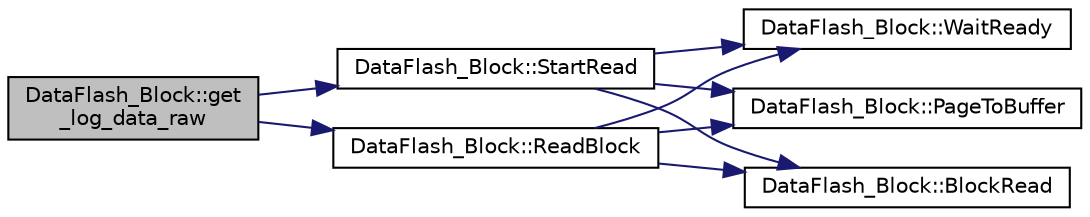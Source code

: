 digraph "DataFlash_Block::get_log_data_raw"
{
 // INTERACTIVE_SVG=YES
  edge [fontname="Helvetica",fontsize="10",labelfontname="Helvetica",labelfontsize="10"];
  node [fontname="Helvetica",fontsize="10",shape=record];
  rankdir="LR";
  Node1 [label="DataFlash_Block::get\l_log_data_raw",height=0.2,width=0.4,color="black", fillcolor="grey75", style="filled", fontcolor="black"];
  Node1 -> Node2 [color="midnightblue",fontsize="10",style="solid",fontname="Helvetica"];
  Node2 [label="DataFlash_Block::StartRead",height=0.2,width=0.4,color="black", fillcolor="white", style="filled",URL="$classDataFlash__Block.html#a7e3413fd597032d4f4692129d2c5d076"];
  Node2 -> Node3 [color="midnightblue",fontsize="10",style="solid",fontname="Helvetica"];
  Node3 [label="DataFlash_Block::WaitReady",height=0.2,width=0.4,color="black", fillcolor="white", style="filled",URL="$classDataFlash__Block.html#a5adc35354a63752dc3c855b18e83c175"];
  Node2 -> Node4 [color="midnightblue",fontsize="10",style="solid",fontname="Helvetica"];
  Node4 [label="DataFlash_Block::PageToBuffer",height=0.2,width=0.4,color="black", fillcolor="white", style="filled",URL="$classDataFlash__Block.html#a0bc13dd2c8ec2d928e3409c431fb1430"];
  Node2 -> Node5 [color="midnightblue",fontsize="10",style="solid",fontname="Helvetica"];
  Node5 [label="DataFlash_Block::BlockRead",height=0.2,width=0.4,color="black", fillcolor="white", style="filled",URL="$classDataFlash__Block.html#a4ba0e8bf9f8028d04422e8688efff2c2"];
  Node1 -> Node6 [color="midnightblue",fontsize="10",style="solid",fontname="Helvetica"];
  Node6 [label="DataFlash_Block::ReadBlock",height=0.2,width=0.4,color="black", fillcolor="white", style="filled",URL="$classDataFlash__Block.html#a7809250b6f04b49cd4f1773bc3d245bf"];
  Node6 -> Node3 [color="midnightblue",fontsize="10",style="solid",fontname="Helvetica"];
  Node6 -> Node5 [color="midnightblue",fontsize="10",style="solid",fontname="Helvetica"];
  Node6 -> Node4 [color="midnightblue",fontsize="10",style="solid",fontname="Helvetica"];
}
